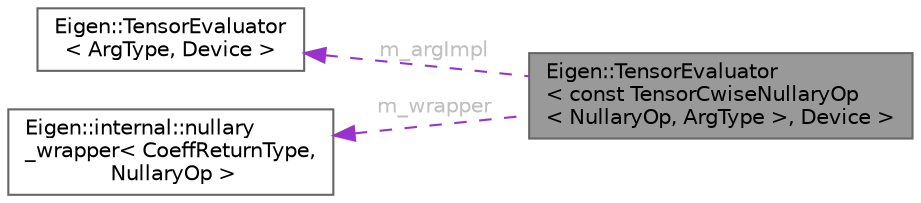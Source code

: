 digraph "Eigen::TensorEvaluator&lt; const TensorCwiseNullaryOp&lt; NullaryOp, ArgType &gt;, Device &gt;"
{
 // LATEX_PDF_SIZE
  bgcolor="transparent";
  edge [fontname=Helvetica,fontsize=10,labelfontname=Helvetica,labelfontsize=10];
  node [fontname=Helvetica,fontsize=10,shape=box,height=0.2,width=0.4];
  rankdir="LR";
  Node1 [id="Node000001",label="Eigen::TensorEvaluator\l\< const TensorCwiseNullaryOp\l\< NullaryOp, ArgType \>, Device \>",height=0.2,width=0.4,color="gray40", fillcolor="grey60", style="filled", fontcolor="black",tooltip=" "];
  Node2 -> Node1 [id="edge1_Node000001_Node000002",dir="back",color="darkorchid3",style="dashed",tooltip=" ",label=" m_argImpl",fontcolor="grey" ];
  Node2 [id="Node000002",label="Eigen::TensorEvaluator\l\< ArgType, Device \>",height=0.2,width=0.4,color="gray40", fillcolor="white", style="filled",URL="$struct_eigen_1_1_tensor_evaluator.html",tooltip=" "];
  Node3 -> Node1 [id="edge2_Node000001_Node000003",dir="back",color="darkorchid3",style="dashed",tooltip=" ",label=" m_wrapper",fontcolor="grey" ];
  Node3 [id="Node000003",label="Eigen::internal::nullary\l_wrapper\< CoeffReturnType,\l NullaryOp \>",height=0.2,width=0.4,color="gray40", fillcolor="white", style="filled",URL="$struct_eigen_1_1internal_1_1nullary__wrapper.html",tooltip=" "];
}

